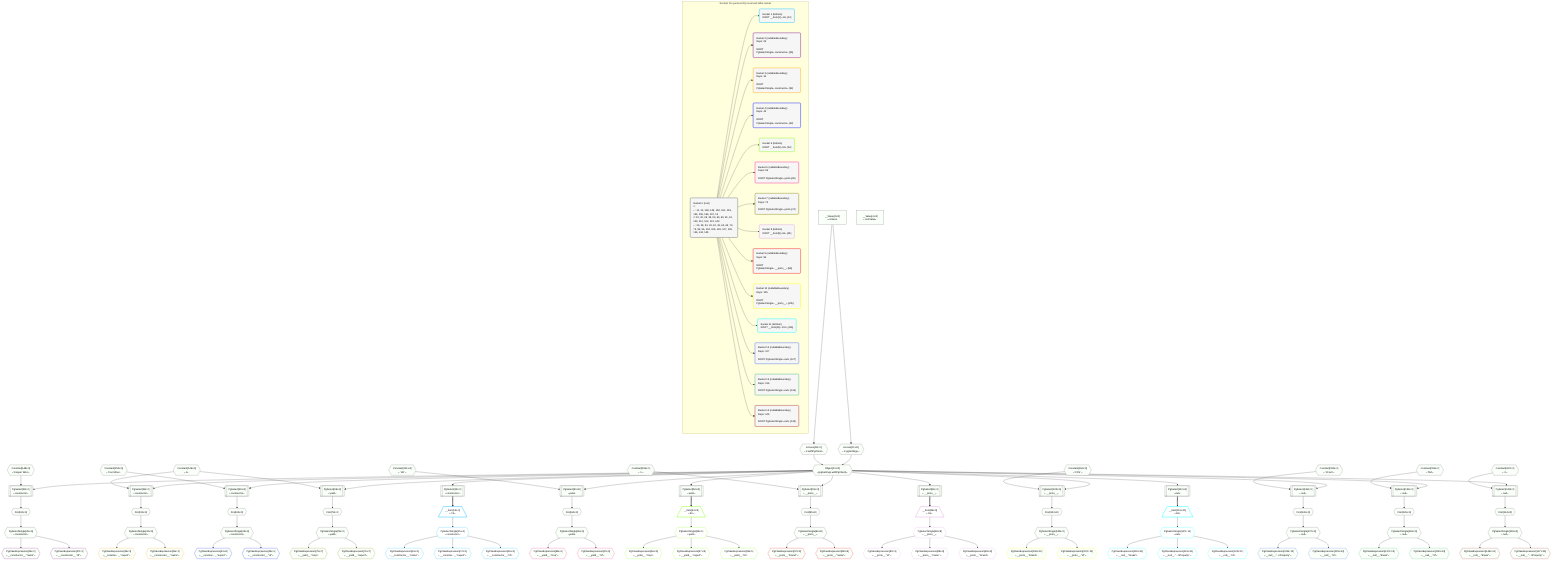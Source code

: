 %%{init: {'themeVariables': { 'fontSize': '12px'}}}%%
graph TD
    classDef path fill:#eee,stroke:#000,color:#000
    classDef plan fill:#fff,stroke-width:1px,color:#000
    classDef itemplan fill:#fff,stroke-width:2px,color:#000
    classDef unbatchedplan fill:#dff,stroke-width:1px,color:#000
    classDef sideeffectplan fill:#fcc,stroke-width:2px,color:#000
    classDef bucket fill:#f6f6f6,color:#000,stroke-width:2px,text-align:left


    %% plan dependencies
    Object13{{"Object[13∈0]<br />ᐸ{pgSettings,withPgClient}ᐳ"}}:::plan
    Access11{{"Access[11∈0]<br />ᐸ2.pgSettingsᐳ"}}:::plan
    Access12{{"Access[12∈0]<br />ᐸ2.withPgClientᐳ"}}:::plan
    Access11 & Access12 --> Object13
    PgSelect20[["PgSelect[20∈0]<br />ᐸconstructorᐳ"]]:::plan
    Constant148{{"Constant[148∈0]<br />ᐸ'Copper Wire'ᐳ"}}:::plan
    Object13 & Constant148 --> PgSelect20
    PgSelect29[["PgSelect[29∈0]<br />ᐸconstructorᐳ"]]:::plan
    Constant149{{"Constant[149∈0]<br />ᐸ2ᐳ"}}:::plan
    Object13 & Constant149 --> PgSelect29
    PgSelect38[["PgSelect[38∈0]<br />ᐸconstructorᐳ"]]:::plan
    Constant150{{"Constant[150∈0]<br />ᐸ'Iron Mine'ᐳ"}}:::plan
    Object13 & Constant150 --> PgSelect38
    PgSelect60[["PgSelect[60∈0]<br />ᐸyieldᐳ"]]:::plan
    Constant151{{"Constant[151∈0]<br />ᐸ'UK'ᐳ"}}:::plan
    Object13 & Constant151 --> PgSelect60
    PgSelect69[["PgSelect[69∈0]<br />ᐸyieldᐳ"]]:::plan
    Object13 & Constant149 --> PgSelect69
    PgSelect91[["PgSelect[91∈0]<br />ᐸ__proto__ᐳ"]]:::plan
    Constant153{{"Constant[153∈0]<br />ᐸ1ᐳ"}}:::plan
    Object13 & Constant153 --> PgSelect91
    PgSelect100[["PgSelect[100∈0]<br />ᐸ__proto__ᐳ"]]:::plan
    Constant154{{"Constant[154∈0]<br />ᐸ'VCS'ᐳ"}}:::plan
    Object13 & Constant154 --> PgSelect100
    PgSelect122[["PgSelect[122∈0]<br />ᐸnullᐳ"]]:::plan
    Constant155{{"Constant[155∈0]<br />ᐸ'10 am'ᐳ"}}:::plan
    Object13 & Constant155 --> PgSelect122
    PgSelect131[["PgSelect[131∈0]<br />ᐸnullᐳ"]]:::plan
    Constant156{{"Constant[156∈0]<br />ᐸ'flat'ᐳ"}}:::plan
    Object13 & Constant156 --> PgSelect131
    PgSelect140[["PgSelect[140∈0]<br />ᐸnullᐳ"]]:::plan
    Constant157{{"Constant[157∈0]<br />ᐸ3ᐳ"}}:::plan
    Object13 & Constant157 --> PgSelect140
    PgSelect10[["PgSelect[10∈0]<br />ᐸconstructorᐳ"]]:::plan
    Object13 --> PgSelect10
    __Value2["__Value[2∈0]<br />ᐸcontextᐳ"]:::plan
    __Value2 --> Access11
    __Value2 --> Access12
    First24{{"First[24∈0]"}}:::plan
    PgSelect20 --> First24
    PgSelectSingle25{{"PgSelectSingle[25∈0]<br />ᐸconstructorᐳ"}}:::plan
    First24 --> PgSelectSingle25
    First33{{"First[33∈0]"}}:::plan
    PgSelect29 --> First33
    PgSelectSingle34{{"PgSelectSingle[34∈0]<br />ᐸconstructorᐳ"}}:::plan
    First33 --> PgSelectSingle34
    First42{{"First[42∈0]"}}:::plan
    PgSelect38 --> First42
    PgSelectSingle43{{"PgSelectSingle[43∈0]<br />ᐸconstructorᐳ"}}:::plan
    First42 --> PgSelectSingle43
    PgSelect50[["PgSelect[50∈0]<br />ᐸyieldᐳ"]]:::plan
    Object13 --> PgSelect50
    First64{{"First[64∈0]"}}:::plan
    PgSelect60 --> First64
    PgSelectSingle65{{"PgSelectSingle[65∈0]<br />ᐸyieldᐳ"}}:::plan
    First64 --> PgSelectSingle65
    First73{{"First[73∈0]"}}:::plan
    PgSelect69 --> First73
    PgSelectSingle74{{"PgSelectSingle[74∈0]<br />ᐸyieldᐳ"}}:::plan
    First73 --> PgSelectSingle74
    PgSelect81[["PgSelect[81∈0]<br />ᐸ__proto__ᐳ"]]:::plan
    Object13 --> PgSelect81
    First95{{"First[95∈0]"}}:::plan
    PgSelect91 --> First95
    PgSelectSingle96{{"PgSelectSingle[96∈0]<br />ᐸ__proto__ᐳ"}}:::plan
    First95 --> PgSelectSingle96
    First104{{"First[104∈0]"}}:::plan
    PgSelect100 --> First104
    PgSelectSingle105{{"PgSelectSingle[105∈0]<br />ᐸ__proto__ᐳ"}}:::plan
    First104 --> PgSelectSingle105
    PgSelect112[["PgSelect[112∈0]<br />ᐸnullᐳ"]]:::plan
    Object13 --> PgSelect112
    First126{{"First[126∈0]"}}:::plan
    PgSelect122 --> First126
    PgSelectSingle127{{"PgSelectSingle[127∈0]<br />ᐸnullᐳ"}}:::plan
    First126 --> PgSelectSingle127
    First135{{"First[135∈0]"}}:::plan
    PgSelect131 --> First135
    PgSelectSingle136{{"PgSelectSingle[136∈0]<br />ᐸnullᐳ"}}:::plan
    First135 --> PgSelectSingle136
    First144{{"First[144∈0]"}}:::plan
    PgSelect140 --> First144
    PgSelectSingle145{{"PgSelectSingle[145∈0]<br />ᐸnullᐳ"}}:::plan
    First144 --> PgSelectSingle145
    __Value4["__Value[4∈0]<br />ᐸrootValueᐳ"]:::plan
    __Item14[/"__Item[14∈1]<br />ᐸ10ᐳ"\]:::itemplan
    PgSelect10 ==> __Item14
    PgSelectSingle15{{"PgSelectSingle[15∈1]<br />ᐸconstructorᐳ"}}:::plan
    __Item14 --> PgSelectSingle15
    PgClassExpression16{{"PgClassExpression[16∈1]<br />ᐸ__constructor__.”name”ᐳ"}}:::plan
    PgSelectSingle15 --> PgClassExpression16
    PgClassExpression17{{"PgClassExpression[17∈1]<br />ᐸ__construc..._.”export”ᐳ"}}:::plan
    PgSelectSingle15 --> PgClassExpression17
    PgClassExpression18{{"PgClassExpression[18∈1]<br />ᐸ__constructor__.”id”ᐳ"}}:::plan
    PgSelectSingle15 --> PgClassExpression18
    PgClassExpression26{{"PgClassExpression[26∈2]<br />ᐸ__constructor__.”name”ᐳ"}}:::plan
    PgSelectSingle25 --> PgClassExpression26
    PgClassExpression27{{"PgClassExpression[27∈2]<br />ᐸ__constructor__.”id”ᐳ"}}:::plan
    PgSelectSingle25 --> PgClassExpression27
    PgClassExpression35{{"PgClassExpression[35∈3]<br />ᐸ__construc..._.”export”ᐳ"}}:::plan
    PgSelectSingle34 --> PgClassExpression35
    PgClassExpression36{{"PgClassExpression[36∈3]<br />ᐸ__constructor__.”name”ᐳ"}}:::plan
    PgSelectSingle34 --> PgClassExpression36
    PgClassExpression44{{"PgClassExpression[44∈4]<br />ᐸ__construc..._.”export”ᐳ"}}:::plan
    PgSelectSingle43 --> PgClassExpression44
    PgClassExpression45{{"PgClassExpression[45∈4]<br />ᐸ__constructor__.”id”ᐳ"}}:::plan
    PgSelectSingle43 --> PgClassExpression45
    __Item54[/"__Item[54∈5]<br />ᐸ50ᐳ"\]:::itemplan
    PgSelect50 ==> __Item54
    PgSelectSingle55{{"PgSelectSingle[55∈5]<br />ᐸyieldᐳ"}}:::plan
    __Item54 --> PgSelectSingle55
    PgClassExpression56{{"PgClassExpression[56∈5]<br />ᐸ__yield__.”crop”ᐳ"}}:::plan
    PgSelectSingle55 --> PgClassExpression56
    PgClassExpression57{{"PgClassExpression[57∈5]<br />ᐸ__yield__.”export”ᐳ"}}:::plan
    PgSelectSingle55 --> PgClassExpression57
    PgClassExpression58{{"PgClassExpression[58∈5]<br />ᐸ__yield__.”id”ᐳ"}}:::plan
    PgSelectSingle55 --> PgClassExpression58
    PgClassExpression66{{"PgClassExpression[66∈6]<br />ᐸ__yield__.”crop”ᐳ"}}:::plan
    PgSelectSingle65 --> PgClassExpression66
    PgClassExpression67{{"PgClassExpression[67∈6]<br />ᐸ__yield__.”id”ᐳ"}}:::plan
    PgSelectSingle65 --> PgClassExpression67
    PgClassExpression75{{"PgClassExpression[75∈7]<br />ᐸ__yield__.”crop”ᐳ"}}:::plan
    PgSelectSingle74 --> PgClassExpression75
    PgClassExpression76{{"PgClassExpression[76∈7]<br />ᐸ__yield__.”export”ᐳ"}}:::plan
    PgSelectSingle74 --> PgClassExpression76
    __Item85[/"__Item[85∈8]<br />ᐸ81ᐳ"\]:::itemplan
    PgSelect81 ==> __Item85
    PgSelectSingle86{{"PgSelectSingle[86∈8]<br />ᐸ__proto__ᐳ"}}:::plan
    __Item85 --> PgSelectSingle86
    PgClassExpression87{{"PgClassExpression[87∈8]<br />ᐸ__proto__.”id”ᐳ"}}:::plan
    PgSelectSingle86 --> PgClassExpression87
    PgClassExpression88{{"PgClassExpression[88∈8]<br />ᐸ__proto__.”name”ᐳ"}}:::plan
    PgSelectSingle86 --> PgClassExpression88
    PgClassExpression89{{"PgClassExpression[89∈8]<br />ᐸ__proto__.”brand”ᐳ"}}:::plan
    PgSelectSingle86 --> PgClassExpression89
    PgClassExpression97{{"PgClassExpression[97∈9]<br />ᐸ__proto__.”brand”ᐳ"}}:::plan
    PgSelectSingle96 --> PgClassExpression97
    PgClassExpression98{{"PgClassExpression[98∈9]<br />ᐸ__proto__.”name”ᐳ"}}:::plan
    PgSelectSingle96 --> PgClassExpression98
    PgClassExpression106{{"PgClassExpression[106∈10]<br />ᐸ__proto__.”brand”ᐳ"}}:::plan
    PgSelectSingle105 --> PgClassExpression106
    PgClassExpression107{{"PgClassExpression[107∈10]<br />ᐸ__proto__.”id”ᐳ"}}:::plan
    PgSelectSingle105 --> PgClassExpression107
    __Item116[/"__Item[116∈11]<br />ᐸ112ᐳ"\]:::itemplan
    PgSelect112 ==> __Item116
    PgSelectSingle117{{"PgSelectSingle[117∈11]<br />ᐸnullᐳ"}}:::plan
    __Item116 --> PgSelectSingle117
    PgClassExpression118{{"PgClassExpression[118∈11]<br />ᐸ__null__.”break”ᐳ"}}:::plan
    PgSelectSingle117 --> PgClassExpression118
    PgClassExpression119{{"PgClassExpression[119∈11]<br />ᐸ__null__.”...nProperty”ᐳ"}}:::plan
    PgSelectSingle117 --> PgClassExpression119
    PgClassExpression120{{"PgClassExpression[120∈11]<br />ᐸ__null__.”id”ᐳ"}}:::plan
    PgSelectSingle117 --> PgClassExpression120
    PgClassExpression128{{"PgClassExpression[128∈12]<br />ᐸ__null__.”...nProperty”ᐳ"}}:::plan
    PgSelectSingle127 --> PgClassExpression128
    PgClassExpression129{{"PgClassExpression[129∈12]<br />ᐸ__null__.”id”ᐳ"}}:::plan
    PgSelectSingle127 --> PgClassExpression129
    PgClassExpression137{{"PgClassExpression[137∈13]<br />ᐸ__null__.”break”ᐳ"}}:::plan
    PgSelectSingle136 --> PgClassExpression137
    PgClassExpression138{{"PgClassExpression[138∈13]<br />ᐸ__null__.”id”ᐳ"}}:::plan
    PgSelectSingle136 --> PgClassExpression138
    PgClassExpression146{{"PgClassExpression[146∈14]<br />ᐸ__null__.”break”ᐳ"}}:::plan
    PgSelectSingle145 --> PgClassExpression146
    PgClassExpression147{{"PgClassExpression[147∈14]<br />ᐸ__null__.”...nProperty”ᐳ"}}:::plan
    PgSelectSingle145 --> PgClassExpression147

    %% define steps

    subgraph "Buckets for queries/v4/js-reserved-table-names"
    Bucket0("Bucket 0 (root)<br />1: <br />ᐳ: 11, 12, 148, 149, 150, 151, 153, 154, 155, 156, 157, 13<br />2: 10, 20, 29, 38, 50, 60, 69, 81, 91, 100, 112, 122, 131, 140<br />ᐳ: 24, 25, 33, 34, 42, 43, 64, 65, 73, 74, 95, 96, 104, 105, 126, 127, 135, 136, 144, 145"):::bucket
    classDef bucket0 stroke:#696969
    class Bucket0,__Value2,__Value4,PgSelect10,Access11,Access12,Object13,PgSelect20,First24,PgSelectSingle25,PgSelect29,First33,PgSelectSingle34,PgSelect38,First42,PgSelectSingle43,PgSelect50,PgSelect60,First64,PgSelectSingle65,PgSelect69,First73,PgSelectSingle74,PgSelect81,PgSelect91,First95,PgSelectSingle96,PgSelect100,First104,PgSelectSingle105,PgSelect112,PgSelect122,First126,PgSelectSingle127,PgSelect131,First135,PgSelectSingle136,PgSelect140,First144,PgSelectSingle145,Constant148,Constant149,Constant150,Constant151,Constant153,Constant154,Constant155,Constant156,Constant157 bucket0
    Bucket1("Bucket 1 (listItem)<br />ROOT __Item{1}ᐸ10ᐳ[14]"):::bucket
    classDef bucket1 stroke:#00bfff
    class Bucket1,__Item14,PgSelectSingle15,PgClassExpression16,PgClassExpression17,PgClassExpression18 bucket1
    Bucket2("Bucket 2 (nullableBoundary)<br />Deps: 25<br /><br />ROOT PgSelectSingleᐸconstructorᐳ[25]"):::bucket
    classDef bucket2 stroke:#7f007f
    class Bucket2,PgClassExpression26,PgClassExpression27 bucket2
    Bucket3("Bucket 3 (nullableBoundary)<br />Deps: 34<br /><br />ROOT PgSelectSingleᐸconstructorᐳ[34]"):::bucket
    classDef bucket3 stroke:#ffa500
    class Bucket3,PgClassExpression35,PgClassExpression36 bucket3
    Bucket4("Bucket 4 (nullableBoundary)<br />Deps: 43<br /><br />ROOT PgSelectSingleᐸconstructorᐳ[43]"):::bucket
    classDef bucket4 stroke:#0000ff
    class Bucket4,PgClassExpression44,PgClassExpression45 bucket4
    Bucket5("Bucket 5 (listItem)<br />ROOT __Item{5}ᐸ50ᐳ[54]"):::bucket
    classDef bucket5 stroke:#7fff00
    class Bucket5,__Item54,PgSelectSingle55,PgClassExpression56,PgClassExpression57,PgClassExpression58 bucket5
    Bucket6("Bucket 6 (nullableBoundary)<br />Deps: 65<br /><br />ROOT PgSelectSingleᐸyieldᐳ[65]"):::bucket
    classDef bucket6 stroke:#ff1493
    class Bucket6,PgClassExpression66,PgClassExpression67 bucket6
    Bucket7("Bucket 7 (nullableBoundary)<br />Deps: 74<br /><br />ROOT PgSelectSingleᐸyieldᐳ[74]"):::bucket
    classDef bucket7 stroke:#808000
    class Bucket7,PgClassExpression75,PgClassExpression76 bucket7
    Bucket8("Bucket 8 (listItem)<br />ROOT __Item{8}ᐸ81ᐳ[85]"):::bucket
    classDef bucket8 stroke:#dda0dd
    class Bucket8,__Item85,PgSelectSingle86,PgClassExpression87,PgClassExpression88,PgClassExpression89 bucket8
    Bucket9("Bucket 9 (nullableBoundary)<br />Deps: 96<br /><br />ROOT PgSelectSingleᐸ__proto__ᐳ[96]"):::bucket
    classDef bucket9 stroke:#ff0000
    class Bucket9,PgClassExpression97,PgClassExpression98 bucket9
    Bucket10("Bucket 10 (nullableBoundary)<br />Deps: 105<br /><br />ROOT PgSelectSingleᐸ__proto__ᐳ[105]"):::bucket
    classDef bucket10 stroke:#ffff00
    class Bucket10,PgClassExpression106,PgClassExpression107 bucket10
    Bucket11("Bucket 11 (listItem)<br />ROOT __Item{11}ᐸ112ᐳ[116]"):::bucket
    classDef bucket11 stroke:#00ffff
    class Bucket11,__Item116,PgSelectSingle117,PgClassExpression118,PgClassExpression119,PgClassExpression120 bucket11
    Bucket12("Bucket 12 (nullableBoundary)<br />Deps: 127<br /><br />ROOT PgSelectSingleᐸnullᐳ[127]"):::bucket
    classDef bucket12 stroke:#4169e1
    class Bucket12,PgClassExpression128,PgClassExpression129 bucket12
    Bucket13("Bucket 13 (nullableBoundary)<br />Deps: 136<br /><br />ROOT PgSelectSingleᐸnullᐳ[136]"):::bucket
    classDef bucket13 stroke:#3cb371
    class Bucket13,PgClassExpression137,PgClassExpression138 bucket13
    Bucket14("Bucket 14 (nullableBoundary)<br />Deps: 145<br /><br />ROOT PgSelectSingleᐸnullᐳ[145]"):::bucket
    classDef bucket14 stroke:#a52a2a
    class Bucket14,PgClassExpression146,PgClassExpression147 bucket14
    Bucket0 --> Bucket1 & Bucket2 & Bucket3 & Bucket4 & Bucket5 & Bucket6 & Bucket7 & Bucket8 & Bucket9 & Bucket10 & Bucket11 & Bucket12 & Bucket13 & Bucket14
    classDef unary fill:#fafffa,borderWidth:8px
    class Object13,PgSelect20,PgSelect29,PgSelect38,PgSelect60,PgSelect69,PgSelect91,PgSelect100,PgSelect122,PgSelect131,PgSelect140,PgSelect10,Access11,Access12,First24,PgSelectSingle25,First33,PgSelectSingle34,First42,PgSelectSingle43,PgSelect50,First64,PgSelectSingle65,First73,PgSelectSingle74,PgSelect81,First95,PgSelectSingle96,First104,PgSelectSingle105,PgSelect112,First126,PgSelectSingle127,First135,PgSelectSingle136,First144,PgSelectSingle145,__Value2,__Value4,Constant148,Constant149,Constant150,Constant151,Constant153,Constant154,Constant155,Constant156,Constant157,PgClassExpression26,PgClassExpression27,PgClassExpression35,PgClassExpression36,PgClassExpression44,PgClassExpression45,PgClassExpression66,PgClassExpression67,PgClassExpression75,PgClassExpression76,PgClassExpression97,PgClassExpression98,PgClassExpression106,PgClassExpression107,PgClassExpression128,PgClassExpression129,PgClassExpression137,PgClassExpression138,PgClassExpression146,PgClassExpression147 unary
    end